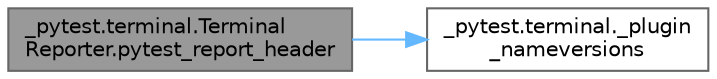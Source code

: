 digraph "_pytest.terminal.TerminalReporter.pytest_report_header"
{
 // LATEX_PDF_SIZE
  bgcolor="transparent";
  edge [fontname=Helvetica,fontsize=10,labelfontname=Helvetica,labelfontsize=10];
  node [fontname=Helvetica,fontsize=10,shape=box,height=0.2,width=0.4];
  rankdir="LR";
  Node1 [id="Node000001",label="_pytest.terminal.Terminal\lReporter.pytest_report_header",height=0.2,width=0.4,color="gray40", fillcolor="grey60", style="filled", fontcolor="black",tooltip=" "];
  Node1 -> Node2 [id="edge1_Node000001_Node000002",color="steelblue1",style="solid",tooltip=" "];
  Node2 [id="Node000002",label="_pytest.terminal._plugin\l_nameversions",height=0.2,width=0.4,color="grey40", fillcolor="white", style="filled",URL="$namespace__pytest_1_1terminal.html#abbe811173023dde4099d2e1da426b0b6",tooltip=" "];
}
